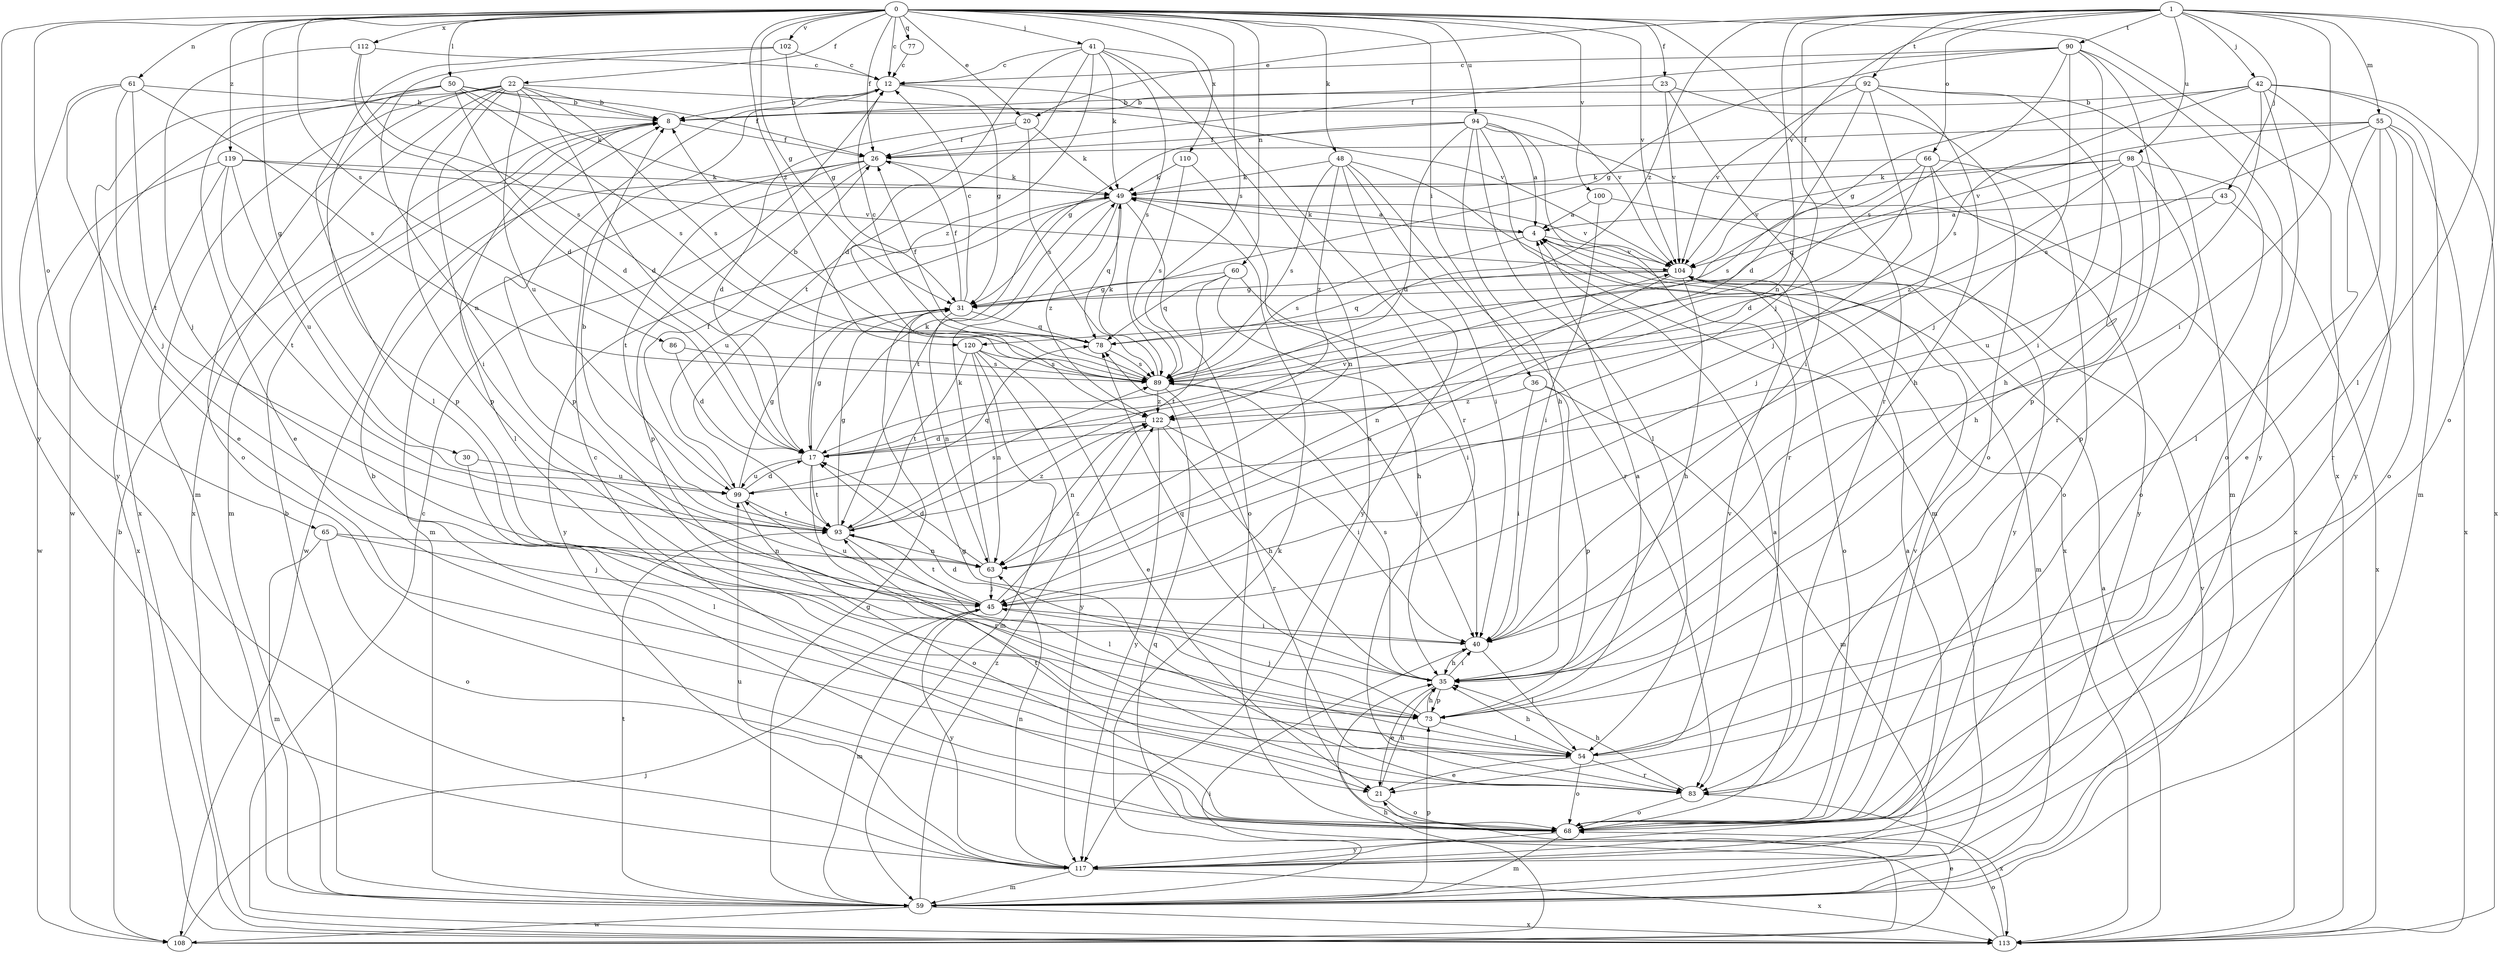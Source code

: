 strict digraph  {
0;
1;
4;
8;
12;
17;
20;
21;
22;
23;
26;
30;
31;
35;
36;
40;
41;
42;
43;
45;
48;
49;
50;
54;
55;
59;
60;
61;
63;
65;
66;
68;
73;
77;
78;
83;
86;
89;
90;
92;
93;
94;
98;
99;
100;
102;
104;
108;
110;
112;
113;
117;
119;
120;
122;
0 -> 12  [label=c];
0 -> 20  [label=e];
0 -> 22  [label=f];
0 -> 23  [label=f];
0 -> 26  [label=f];
0 -> 30  [label=g];
0 -> 31  [label=g];
0 -> 36  [label=i];
0 -> 41  [label=j];
0 -> 48  [label=k];
0 -> 50  [label=l];
0 -> 60  [label=n];
0 -> 61  [label=n];
0 -> 65  [label=o];
0 -> 77  [label=q];
0 -> 83  [label=r];
0 -> 86  [label=s];
0 -> 89  [label=s];
0 -> 94  [label=u];
0 -> 100  [label=v];
0 -> 102  [label=v];
0 -> 104  [label=v];
0 -> 110  [label=x];
0 -> 112  [label=x];
0 -> 113  [label=x];
0 -> 117  [label=y];
0 -> 119  [label=z];
0 -> 120  [label=z];
1 -> 20  [label=e];
1 -> 40  [label=i];
1 -> 42  [label=j];
1 -> 43  [label=j];
1 -> 45  [label=j];
1 -> 54  [label=l];
1 -> 55  [label=m];
1 -> 63  [label=n];
1 -> 66  [label=o];
1 -> 68  [label=o];
1 -> 90  [label=t];
1 -> 92  [label=t];
1 -> 98  [label=u];
1 -> 104  [label=v];
1 -> 120  [label=z];
4 -> 49  [label=k];
4 -> 59  [label=m];
4 -> 89  [label=s];
4 -> 104  [label=v];
8 -> 26  [label=f];
8 -> 54  [label=l];
8 -> 59  [label=m];
12 -> 8  [label=b];
12 -> 31  [label=g];
12 -> 73  [label=p];
12 -> 104  [label=v];
17 -> 31  [label=g];
17 -> 49  [label=k];
17 -> 83  [label=r];
17 -> 93  [label=t];
17 -> 99  [label=u];
17 -> 104  [label=v];
20 -> 17  [label=d];
20 -> 26  [label=f];
20 -> 49  [label=k];
20 -> 89  [label=s];
21 -> 35  [label=h];
21 -> 68  [label=o];
22 -> 8  [label=b];
22 -> 17  [label=d];
22 -> 40  [label=i];
22 -> 59  [label=m];
22 -> 68  [label=o];
22 -> 73  [label=p];
22 -> 89  [label=s];
22 -> 99  [label=u];
22 -> 104  [label=v];
22 -> 108  [label=w];
22 -> 113  [label=x];
23 -> 8  [label=b];
23 -> 40  [label=i];
23 -> 68  [label=o];
23 -> 104  [label=v];
26 -> 49  [label=k];
26 -> 59  [label=m];
26 -> 73  [label=p];
26 -> 93  [label=t];
26 -> 108  [label=w];
30 -> 54  [label=l];
30 -> 99  [label=u];
31 -> 12  [label=c];
31 -> 26  [label=f];
31 -> 63  [label=n];
31 -> 78  [label=q];
35 -> 17  [label=d];
35 -> 21  [label=e];
35 -> 40  [label=i];
35 -> 73  [label=p];
35 -> 78  [label=q];
35 -> 89  [label=s];
36 -> 40  [label=i];
36 -> 59  [label=m];
36 -> 73  [label=p];
36 -> 122  [label=z];
40 -> 35  [label=h];
40 -> 54  [label=l];
41 -> 12  [label=c];
41 -> 17  [label=d];
41 -> 49  [label=k];
41 -> 68  [label=o];
41 -> 83  [label=r];
41 -> 89  [label=s];
41 -> 93  [label=t];
41 -> 122  [label=z];
42 -> 8  [label=b];
42 -> 31  [label=g];
42 -> 35  [label=h];
42 -> 59  [label=m];
42 -> 68  [label=o];
42 -> 89  [label=s];
42 -> 113  [label=x];
42 -> 117  [label=y];
43 -> 4  [label=a];
43 -> 99  [label=u];
43 -> 113  [label=x];
45 -> 40  [label=i];
45 -> 59  [label=m];
45 -> 93  [label=t];
45 -> 99  [label=u];
45 -> 117  [label=y];
45 -> 122  [label=z];
48 -> 40  [label=i];
48 -> 49  [label=k];
48 -> 83  [label=r];
48 -> 89  [label=s];
48 -> 113  [label=x];
48 -> 117  [label=y];
48 -> 122  [label=z];
49 -> 4  [label=a];
49 -> 68  [label=o];
49 -> 78  [label=q];
49 -> 93  [label=t];
49 -> 99  [label=u];
49 -> 104  [label=v];
49 -> 117  [label=y];
49 -> 122  [label=z];
50 -> 8  [label=b];
50 -> 17  [label=d];
50 -> 21  [label=e];
50 -> 26  [label=f];
50 -> 49  [label=k];
50 -> 73  [label=p];
50 -> 89  [label=s];
50 -> 113  [label=x];
54 -> 21  [label=e];
54 -> 35  [label=h];
54 -> 68  [label=o];
54 -> 83  [label=r];
54 -> 104  [label=v];
55 -> 21  [label=e];
55 -> 26  [label=f];
55 -> 54  [label=l];
55 -> 68  [label=o];
55 -> 83  [label=r];
55 -> 89  [label=s];
55 -> 104  [label=v];
55 -> 113  [label=x];
59 -> 8  [label=b];
59 -> 31  [label=g];
59 -> 49  [label=k];
59 -> 73  [label=p];
59 -> 93  [label=t];
59 -> 104  [label=v];
59 -> 108  [label=w];
59 -> 113  [label=x];
59 -> 122  [label=z];
60 -> 31  [label=g];
60 -> 35  [label=h];
60 -> 40  [label=i];
60 -> 78  [label=q];
60 -> 93  [label=t];
61 -> 8  [label=b];
61 -> 21  [label=e];
61 -> 45  [label=j];
61 -> 89  [label=s];
61 -> 93  [label=t];
61 -> 117  [label=y];
63 -> 17  [label=d];
63 -> 45  [label=j];
63 -> 49  [label=k];
65 -> 45  [label=j];
65 -> 59  [label=m];
65 -> 63  [label=n];
65 -> 68  [label=o];
66 -> 17  [label=d];
66 -> 45  [label=j];
66 -> 49  [label=k];
66 -> 68  [label=o];
66 -> 89  [label=s];
66 -> 117  [label=y];
68 -> 4  [label=a];
68 -> 8  [label=b];
68 -> 12  [label=c];
68 -> 59  [label=m];
68 -> 104  [label=v];
68 -> 117  [label=y];
73 -> 4  [label=a];
73 -> 35  [label=h];
73 -> 45  [label=j];
73 -> 54  [label=l];
77 -> 12  [label=c];
78 -> 12  [label=c];
78 -> 26  [label=f];
78 -> 89  [label=s];
83 -> 31  [label=g];
83 -> 35  [label=h];
83 -> 68  [label=o];
83 -> 93  [label=t];
83 -> 113  [label=x];
86 -> 17  [label=d];
86 -> 89  [label=s];
89 -> 8  [label=b];
89 -> 40  [label=i];
89 -> 49  [label=k];
89 -> 83  [label=r];
89 -> 122  [label=z];
90 -> 12  [label=c];
90 -> 26  [label=f];
90 -> 31  [label=g];
90 -> 40  [label=i];
90 -> 45  [label=j];
90 -> 83  [label=r];
90 -> 89  [label=s];
90 -> 117  [label=y];
92 -> 8  [label=b];
92 -> 17  [label=d];
92 -> 35  [label=h];
92 -> 45  [label=j];
92 -> 59  [label=m];
92 -> 73  [label=p];
92 -> 104  [label=v];
93 -> 8  [label=b];
93 -> 31  [label=g];
93 -> 54  [label=l];
93 -> 63  [label=n];
93 -> 89  [label=s];
93 -> 122  [label=z];
94 -> 4  [label=a];
94 -> 17  [label=d];
94 -> 26  [label=f];
94 -> 31  [label=g];
94 -> 35  [label=h];
94 -> 54  [label=l];
94 -> 59  [label=m];
94 -> 83  [label=r];
94 -> 113  [label=x];
98 -> 35  [label=h];
98 -> 49  [label=k];
98 -> 68  [label=o];
98 -> 73  [label=p];
98 -> 78  [label=q];
98 -> 104  [label=v];
98 -> 122  [label=z];
99 -> 17  [label=d];
99 -> 26  [label=f];
99 -> 31  [label=g];
99 -> 68  [label=o];
99 -> 78  [label=q];
99 -> 93  [label=t];
100 -> 4  [label=a];
100 -> 40  [label=i];
100 -> 117  [label=y];
102 -> 12  [label=c];
102 -> 31  [label=g];
102 -> 54  [label=l];
102 -> 63  [label=n];
104 -> 31  [label=g];
104 -> 35  [label=h];
104 -> 63  [label=n];
104 -> 68  [label=o];
104 -> 78  [label=q];
108 -> 8  [label=b];
108 -> 21  [label=e];
108 -> 35  [label=h];
108 -> 40  [label=i];
108 -> 45  [label=j];
110 -> 49  [label=k];
110 -> 63  [label=n];
110 -> 89  [label=s];
112 -> 12  [label=c];
112 -> 17  [label=d];
112 -> 45  [label=j];
112 -> 89  [label=s];
113 -> 4  [label=a];
113 -> 12  [label=c];
113 -> 68  [label=o];
113 -> 78  [label=q];
117 -> 4  [label=a];
117 -> 59  [label=m];
117 -> 63  [label=n];
117 -> 99  [label=u];
117 -> 113  [label=x];
119 -> 49  [label=k];
119 -> 93  [label=t];
119 -> 99  [label=u];
119 -> 104  [label=v];
119 -> 108  [label=w];
119 -> 113  [label=x];
120 -> 21  [label=e];
120 -> 59  [label=m];
120 -> 63  [label=n];
120 -> 89  [label=s];
120 -> 93  [label=t];
120 -> 117  [label=y];
122 -> 17  [label=d];
122 -> 35  [label=h];
122 -> 40  [label=i];
122 -> 63  [label=n];
122 -> 117  [label=y];
}
